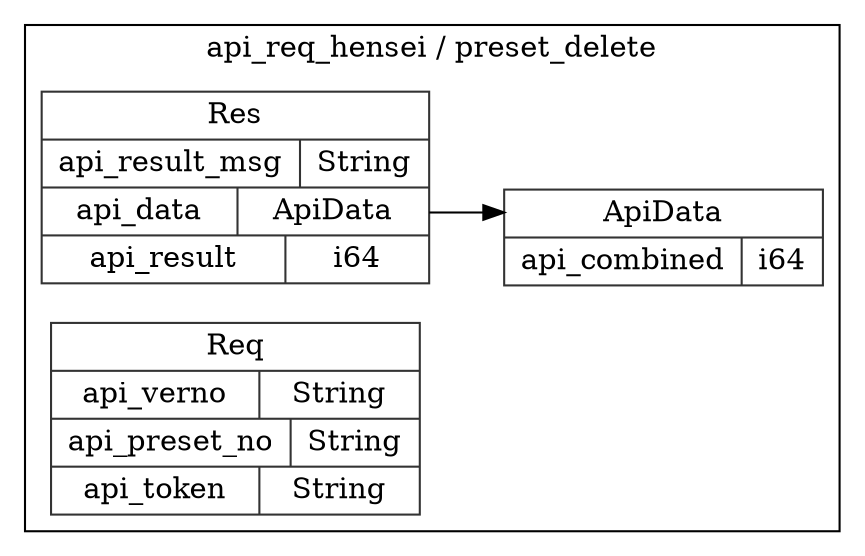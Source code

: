 digraph {
  rankdir=LR;
  subgraph cluster_0 {
    label="api_req_hensei / preset_delete";
    node [style="filled", color=white, style="solid", color=gray20];
    api_req_hensei__preset_delete__Res [label="<Res> Res  | { api_result_msg | <api_result_msg> String } | { api_data | <api_data> ApiData } | { api_result | <api_result> i64 }", shape=record];
    api_req_hensei__preset_delete__ApiData;
    api_req_hensei__preset_delete__Res:api_data:e -> api_req_hensei__preset_delete__ApiData:ApiData:w;
    api_req_hensei__preset_delete__ApiData [label="<ApiData> ApiData  | { api_combined | <api_combined> i64 }", shape=record];
    api_req_hensei__preset_delete__Req [label="<Req> Req  | { api_verno | <api_verno> String } | { api_preset_no | <api_preset_no> String } | { api_token | <api_token> String }", shape=record];
  }
}
